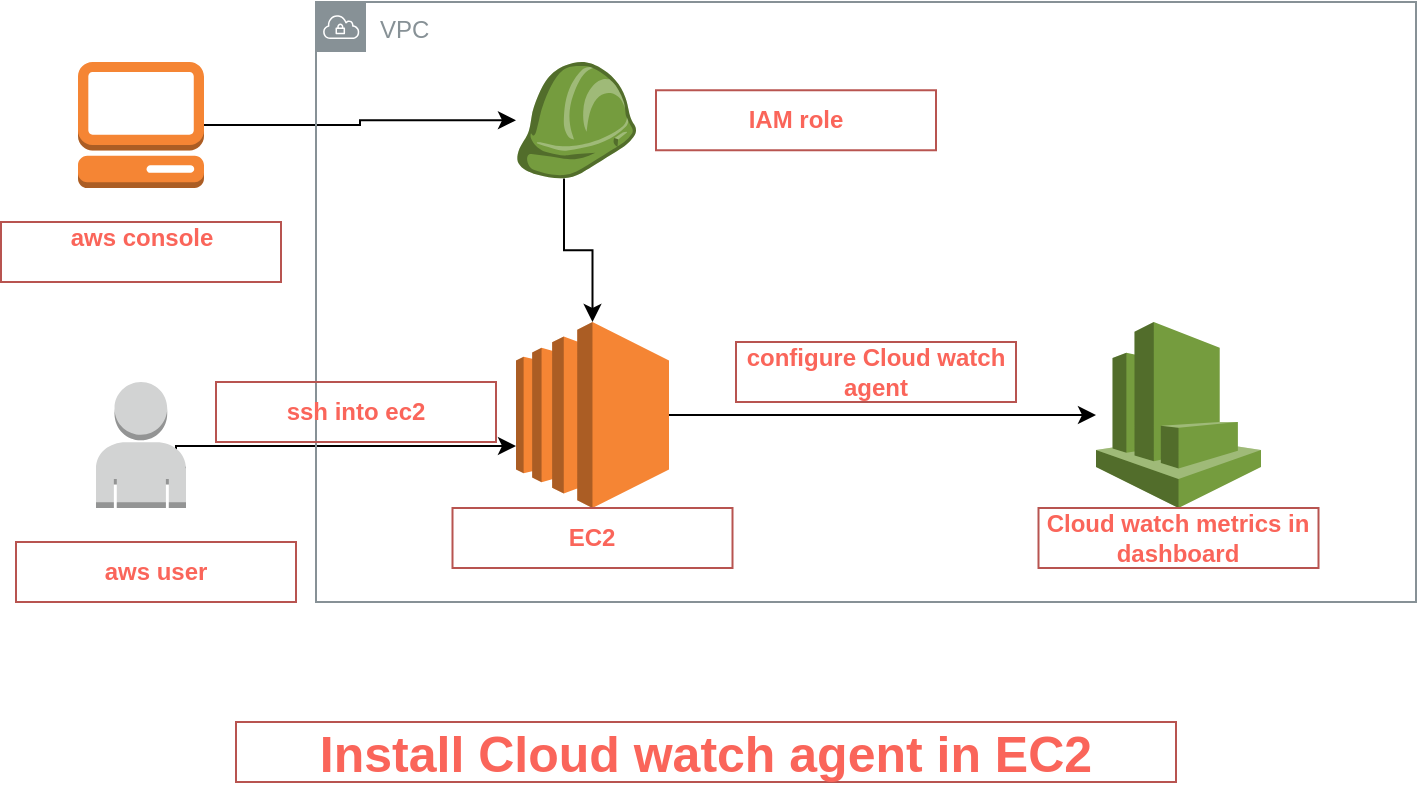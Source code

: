 <mxfile version="20.8.19" type="github"><diagram name="Page-1" id="_n2aVhV2A9FvU7hDZ6qU"><mxGraphModel dx="1274" dy="716" grid="1" gridSize="10" guides="1" tooltips="1" connect="1" arrows="1" fold="1" page="1" pageScale="1" pageWidth="827" pageHeight="1169" math="0" shadow="0"><root><mxCell id="0"/><mxCell id="1" parent="0"/><mxCell id="NVitCMRpEn6Ev7bZZxq--7" style="edgeStyle=orthogonalEdgeStyle;rounded=0;orthogonalLoop=1;jettySize=auto;html=1;exitX=1;exitY=0.68;exitDx=0;exitDy=0;exitPerimeter=0;" edge="1" parent="1" source="NVitCMRpEn6Ev7bZZxq--2" target="NVitCMRpEn6Ev7bZZxq--5"><mxGeometry relative="1" as="geometry"><Array as="points"><mxPoint x="140" y="333"/><mxPoint x="140" y="322"/></Array></mxGeometry></mxCell><mxCell id="NVitCMRpEn6Ev7bZZxq--2" value="" style="outlineConnect=0;dashed=0;verticalLabelPosition=bottom;verticalAlign=top;align=center;html=1;shape=mxgraph.aws3.user;fillColor=#D2D3D3;gradientColor=none;" vertex="1" parent="1"><mxGeometry x="100" y="290" width="45" height="63" as="geometry"/></mxCell><mxCell id="NVitCMRpEn6Ev7bZZxq--10" style="edgeStyle=orthogonalEdgeStyle;rounded=0;orthogonalLoop=1;jettySize=auto;html=1;exitX=1;exitY=0.5;exitDx=0;exitDy=0;exitPerimeter=0;" edge="1" parent="1" source="NVitCMRpEn6Ev7bZZxq--3" target="NVitCMRpEn6Ev7bZZxq--9"><mxGeometry relative="1" as="geometry"/></mxCell><mxCell id="NVitCMRpEn6Ev7bZZxq--3" value="" style="outlineConnect=0;dashed=0;verticalLabelPosition=bottom;verticalAlign=top;align=center;html=1;shape=mxgraph.aws3.management_console;fillColor=#F58534;gradientColor=none;" vertex="1" parent="1"><mxGeometry x="91" y="130" width="63" height="63" as="geometry"/></mxCell><mxCell id="NVitCMRpEn6Ev7bZZxq--4" value="VPC" style="sketch=0;outlineConnect=0;gradientColor=none;html=1;whiteSpace=wrap;fontSize=12;fontStyle=0;shape=mxgraph.aws4.group;grIcon=mxgraph.aws4.group_vpc;strokeColor=#879196;fillColor=none;verticalAlign=top;align=left;spacingLeft=30;fontColor=#879196;dashed=0;" vertex="1" parent="1"><mxGeometry x="210" y="100" width="550" height="300" as="geometry"/></mxCell><mxCell id="NVitCMRpEn6Ev7bZZxq--12" style="edgeStyle=orthogonalEdgeStyle;rounded=0;orthogonalLoop=1;jettySize=auto;html=1;exitX=1;exitY=0.5;exitDx=0;exitDy=0;exitPerimeter=0;" edge="1" parent="1" source="NVitCMRpEn6Ev7bZZxq--5" target="NVitCMRpEn6Ev7bZZxq--8"><mxGeometry relative="1" as="geometry"/></mxCell><mxCell id="NVitCMRpEn6Ev7bZZxq--5" value="" style="outlineConnect=0;dashed=0;verticalLabelPosition=bottom;verticalAlign=top;align=center;html=1;shape=mxgraph.aws3.ec2;fillColor=#F58534;gradientColor=none;" vertex="1" parent="1"><mxGeometry x="310" y="260" width="76.5" height="93" as="geometry"/></mxCell><mxCell id="NVitCMRpEn6Ev7bZZxq--8" value="" style="outlineConnect=0;dashed=0;verticalLabelPosition=bottom;verticalAlign=top;align=center;html=1;shape=mxgraph.aws3.cloudwatch;fillColor=#759C3E;gradientColor=none;" vertex="1" parent="1"><mxGeometry x="600" y="260" width="82.5" height="93" as="geometry"/></mxCell><mxCell id="NVitCMRpEn6Ev7bZZxq--11" style="edgeStyle=orthogonalEdgeStyle;rounded=0;orthogonalLoop=1;jettySize=auto;html=1;exitX=0.4;exitY=1;exitDx=0;exitDy=0;exitPerimeter=0;" edge="1" parent="1" source="NVitCMRpEn6Ev7bZZxq--9" target="NVitCMRpEn6Ev7bZZxq--5"><mxGeometry relative="1" as="geometry"/></mxCell><mxCell id="NVitCMRpEn6Ev7bZZxq--9" value="" style="outlineConnect=0;dashed=0;verticalLabelPosition=bottom;verticalAlign=top;align=center;html=1;shape=mxgraph.aws3.role;fillColor=#759C3E;gradientColor=none;" vertex="1" parent="1"><mxGeometry x="310" y="130" width="60" height="58.25" as="geometry"/></mxCell><mxCell id="NVitCMRpEn6Ev7bZZxq--13" value="configure Cloud watch agent" style="text;html=1;strokeColor=#b85450;fillColor=none;align=center;verticalAlign=middle;whiteSpace=wrap;rounded=0;fontStyle=1;fontColor=#FA655A;" vertex="1" parent="1"><mxGeometry x="420" y="270" width="140" height="30" as="geometry"/></mxCell><mxCell id="NVitCMRpEn6Ev7bZZxq--14" value="&lt;div&gt;aws console&lt;/div&gt;&lt;div&gt;&lt;br&gt;&lt;/div&gt;" style="text;html=1;strokeColor=#b85450;fillColor=none;align=center;verticalAlign=middle;whiteSpace=wrap;rounded=0;fontStyle=1;fontColor=#FA655A;" vertex="1" parent="1"><mxGeometry x="52.5" y="210" width="140" height="30" as="geometry"/></mxCell><mxCell id="NVitCMRpEn6Ev7bZZxq--15" value="aws user" style="text;html=1;strokeColor=#b85450;fillColor=none;align=center;verticalAlign=middle;whiteSpace=wrap;rounded=0;fontStyle=1;fontColor=#FA655A;" vertex="1" parent="1"><mxGeometry x="60" y="370" width="140" height="30" as="geometry"/></mxCell><mxCell id="NVitCMRpEn6Ev7bZZxq--16" value="ssh into ec2" style="text;html=1;strokeColor=#b85450;fillColor=none;align=center;verticalAlign=middle;whiteSpace=wrap;rounded=0;fontStyle=1;fontColor=#FA655A;" vertex="1" parent="1"><mxGeometry x="160" y="290" width="140" height="30" as="geometry"/></mxCell><mxCell id="NVitCMRpEn6Ev7bZZxq--17" value="EC2" style="text;html=1;strokeColor=#b85450;fillColor=none;align=center;verticalAlign=middle;whiteSpace=wrap;rounded=0;fontStyle=1;fontColor=#FA655A;" vertex="1" parent="1"><mxGeometry x="278.25" y="353" width="140" height="30" as="geometry"/></mxCell><mxCell id="NVitCMRpEn6Ev7bZZxq--18" value="IAM role" style="text;html=1;strokeColor=#b85450;fillColor=none;align=center;verticalAlign=middle;whiteSpace=wrap;rounded=0;fontStyle=1;fontColor=#FA655A;" vertex="1" parent="1"><mxGeometry x="380" y="144.13" width="140" height="30" as="geometry"/></mxCell><mxCell id="NVitCMRpEn6Ev7bZZxq--19" value="Cloud watch metrics in dashboard" style="text;html=1;strokeColor=#b85450;fillColor=none;align=center;verticalAlign=middle;whiteSpace=wrap;rounded=0;fontStyle=1;fontColor=#FA655A;" vertex="1" parent="1"><mxGeometry x="571.25" y="353" width="140" height="30" as="geometry"/></mxCell><mxCell id="NVitCMRpEn6Ev7bZZxq--21" value="Install Cloud watch agent in EC2" style="text;html=1;strokeColor=#b85450;fillColor=none;align=center;verticalAlign=middle;whiteSpace=wrap;rounded=0;fontStyle=1;fontColor=#FA655A;fontSize=25;" vertex="1" parent="1"><mxGeometry x="170" y="460" width="470" height="30" as="geometry"/></mxCell></root></mxGraphModel></diagram></mxfile>